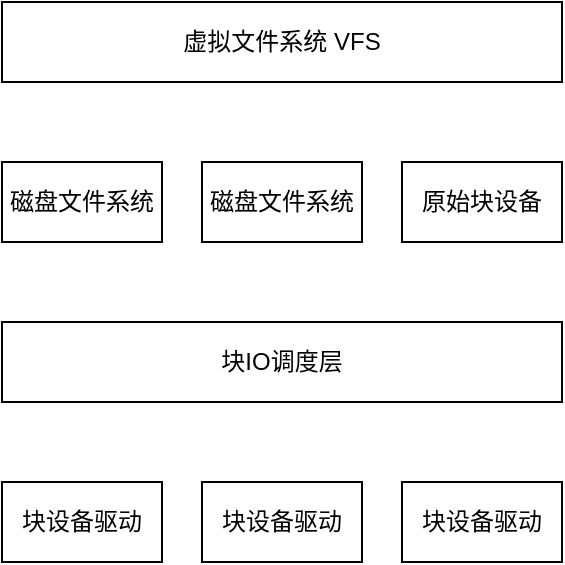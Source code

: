 <mxfile>
    <diagram id="9sKszF9ZLEAynI1ge9Rv" name="第 1 页">
        <mxGraphModel dx="926" dy="797" grid="1" gridSize="10" guides="1" tooltips="1" connect="1" arrows="1" fold="1" page="1" pageScale="1" pageWidth="827" pageHeight="1169" math="0" shadow="0">
            <root>
                <mxCell id="0"/>
                <mxCell id="1" parent="0"/>
                <mxCell id="2" value="虚拟文件系统 VFS" style="rounded=0;whiteSpace=wrap;html=1;" vertex="1" parent="1">
                    <mxGeometry x="160" y="160" width="280" height="40" as="geometry"/>
                </mxCell>
                <mxCell id="3" value="磁盘文件系统" style="rounded=0;whiteSpace=wrap;html=1;" vertex="1" parent="1">
                    <mxGeometry x="160" y="240" width="80" height="40" as="geometry"/>
                </mxCell>
                <mxCell id="4" value="原始块设备" style="rounded=0;whiteSpace=wrap;html=1;" vertex="1" parent="1">
                    <mxGeometry x="360" y="240" width="80" height="40" as="geometry"/>
                </mxCell>
                <mxCell id="5" value="磁盘文件系统" style="rounded=0;whiteSpace=wrap;html=1;" vertex="1" parent="1">
                    <mxGeometry x="260" y="240" width="80" height="40" as="geometry"/>
                </mxCell>
                <mxCell id="6" value="块IO调度层" style="rounded=0;whiteSpace=wrap;html=1;" vertex="1" parent="1">
                    <mxGeometry x="160" y="320" width="280" height="40" as="geometry"/>
                </mxCell>
                <mxCell id="7" value="块设备驱动" style="rounded=0;whiteSpace=wrap;html=1;" vertex="1" parent="1">
                    <mxGeometry x="160" y="400" width="80" height="40" as="geometry"/>
                </mxCell>
                <mxCell id="8" value="块设备驱动" style="rounded=0;whiteSpace=wrap;html=1;" vertex="1" parent="1">
                    <mxGeometry x="360" y="400" width="80" height="40" as="geometry"/>
                </mxCell>
                <mxCell id="9" value="块设备驱动" style="rounded=0;whiteSpace=wrap;html=1;" vertex="1" parent="1">
                    <mxGeometry x="260" y="400" width="80" height="40" as="geometry"/>
                </mxCell>
            </root>
        </mxGraphModel>
    </diagram>
</mxfile>
